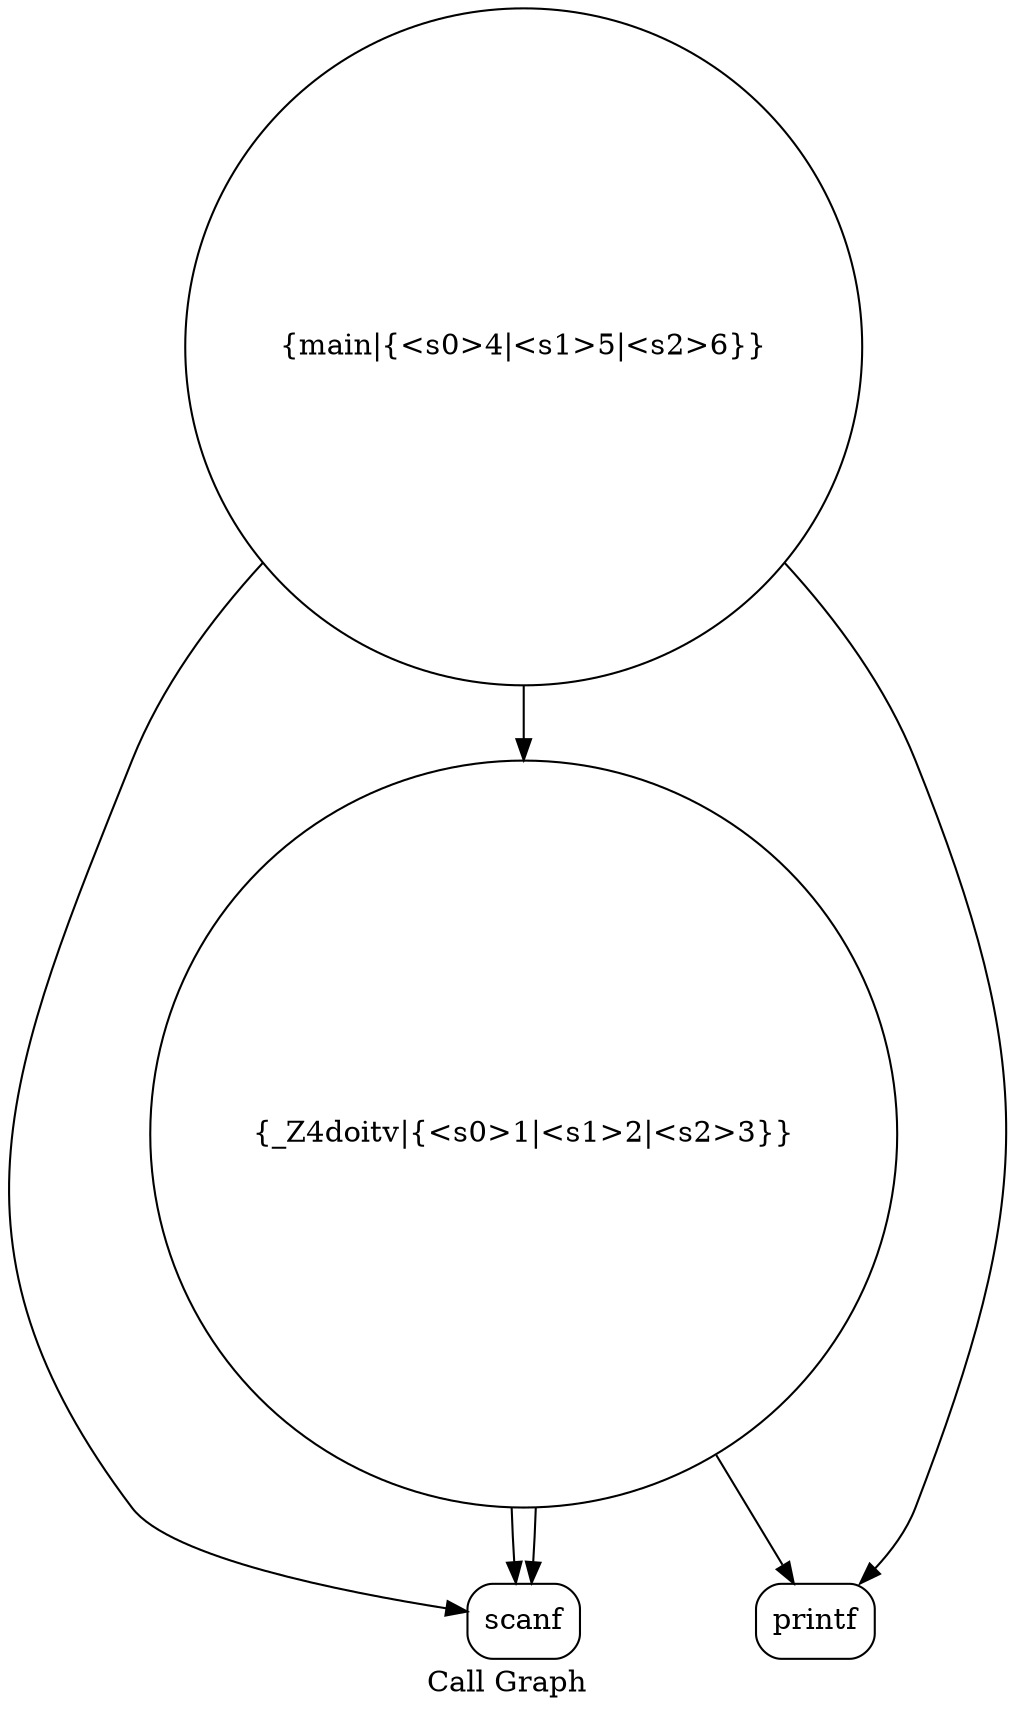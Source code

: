 digraph "Call Graph" {
	label="Call Graph";

	Node0x557440a5cfd0 [shape=record,shape=circle,label="{_Z4doitv|{<s0>1|<s1>2|<s2>3}}"];
	Node0x557440a5cfd0:s0 -> Node0x557440a5d460[color=black];
	Node0x557440a5cfd0:s1 -> Node0x557440a5d460[color=black];
	Node0x557440a5cfd0:s2 -> Node0x557440a5d4e0[color=black];
	Node0x557440a5d4e0 [shape=record,shape=Mrecord,label="{printf}"];
	Node0x557440a5d460 [shape=record,shape=Mrecord,label="{scanf}"];
	Node0x557440a5d560 [shape=record,shape=circle,label="{main|{<s0>4|<s1>5|<s2>6}}"];
	Node0x557440a5d560:s0 -> Node0x557440a5d460[color=black];
	Node0x557440a5d560:s1 -> Node0x557440a5d4e0[color=black];
	Node0x557440a5d560:s2 -> Node0x557440a5cfd0[color=black];
}
